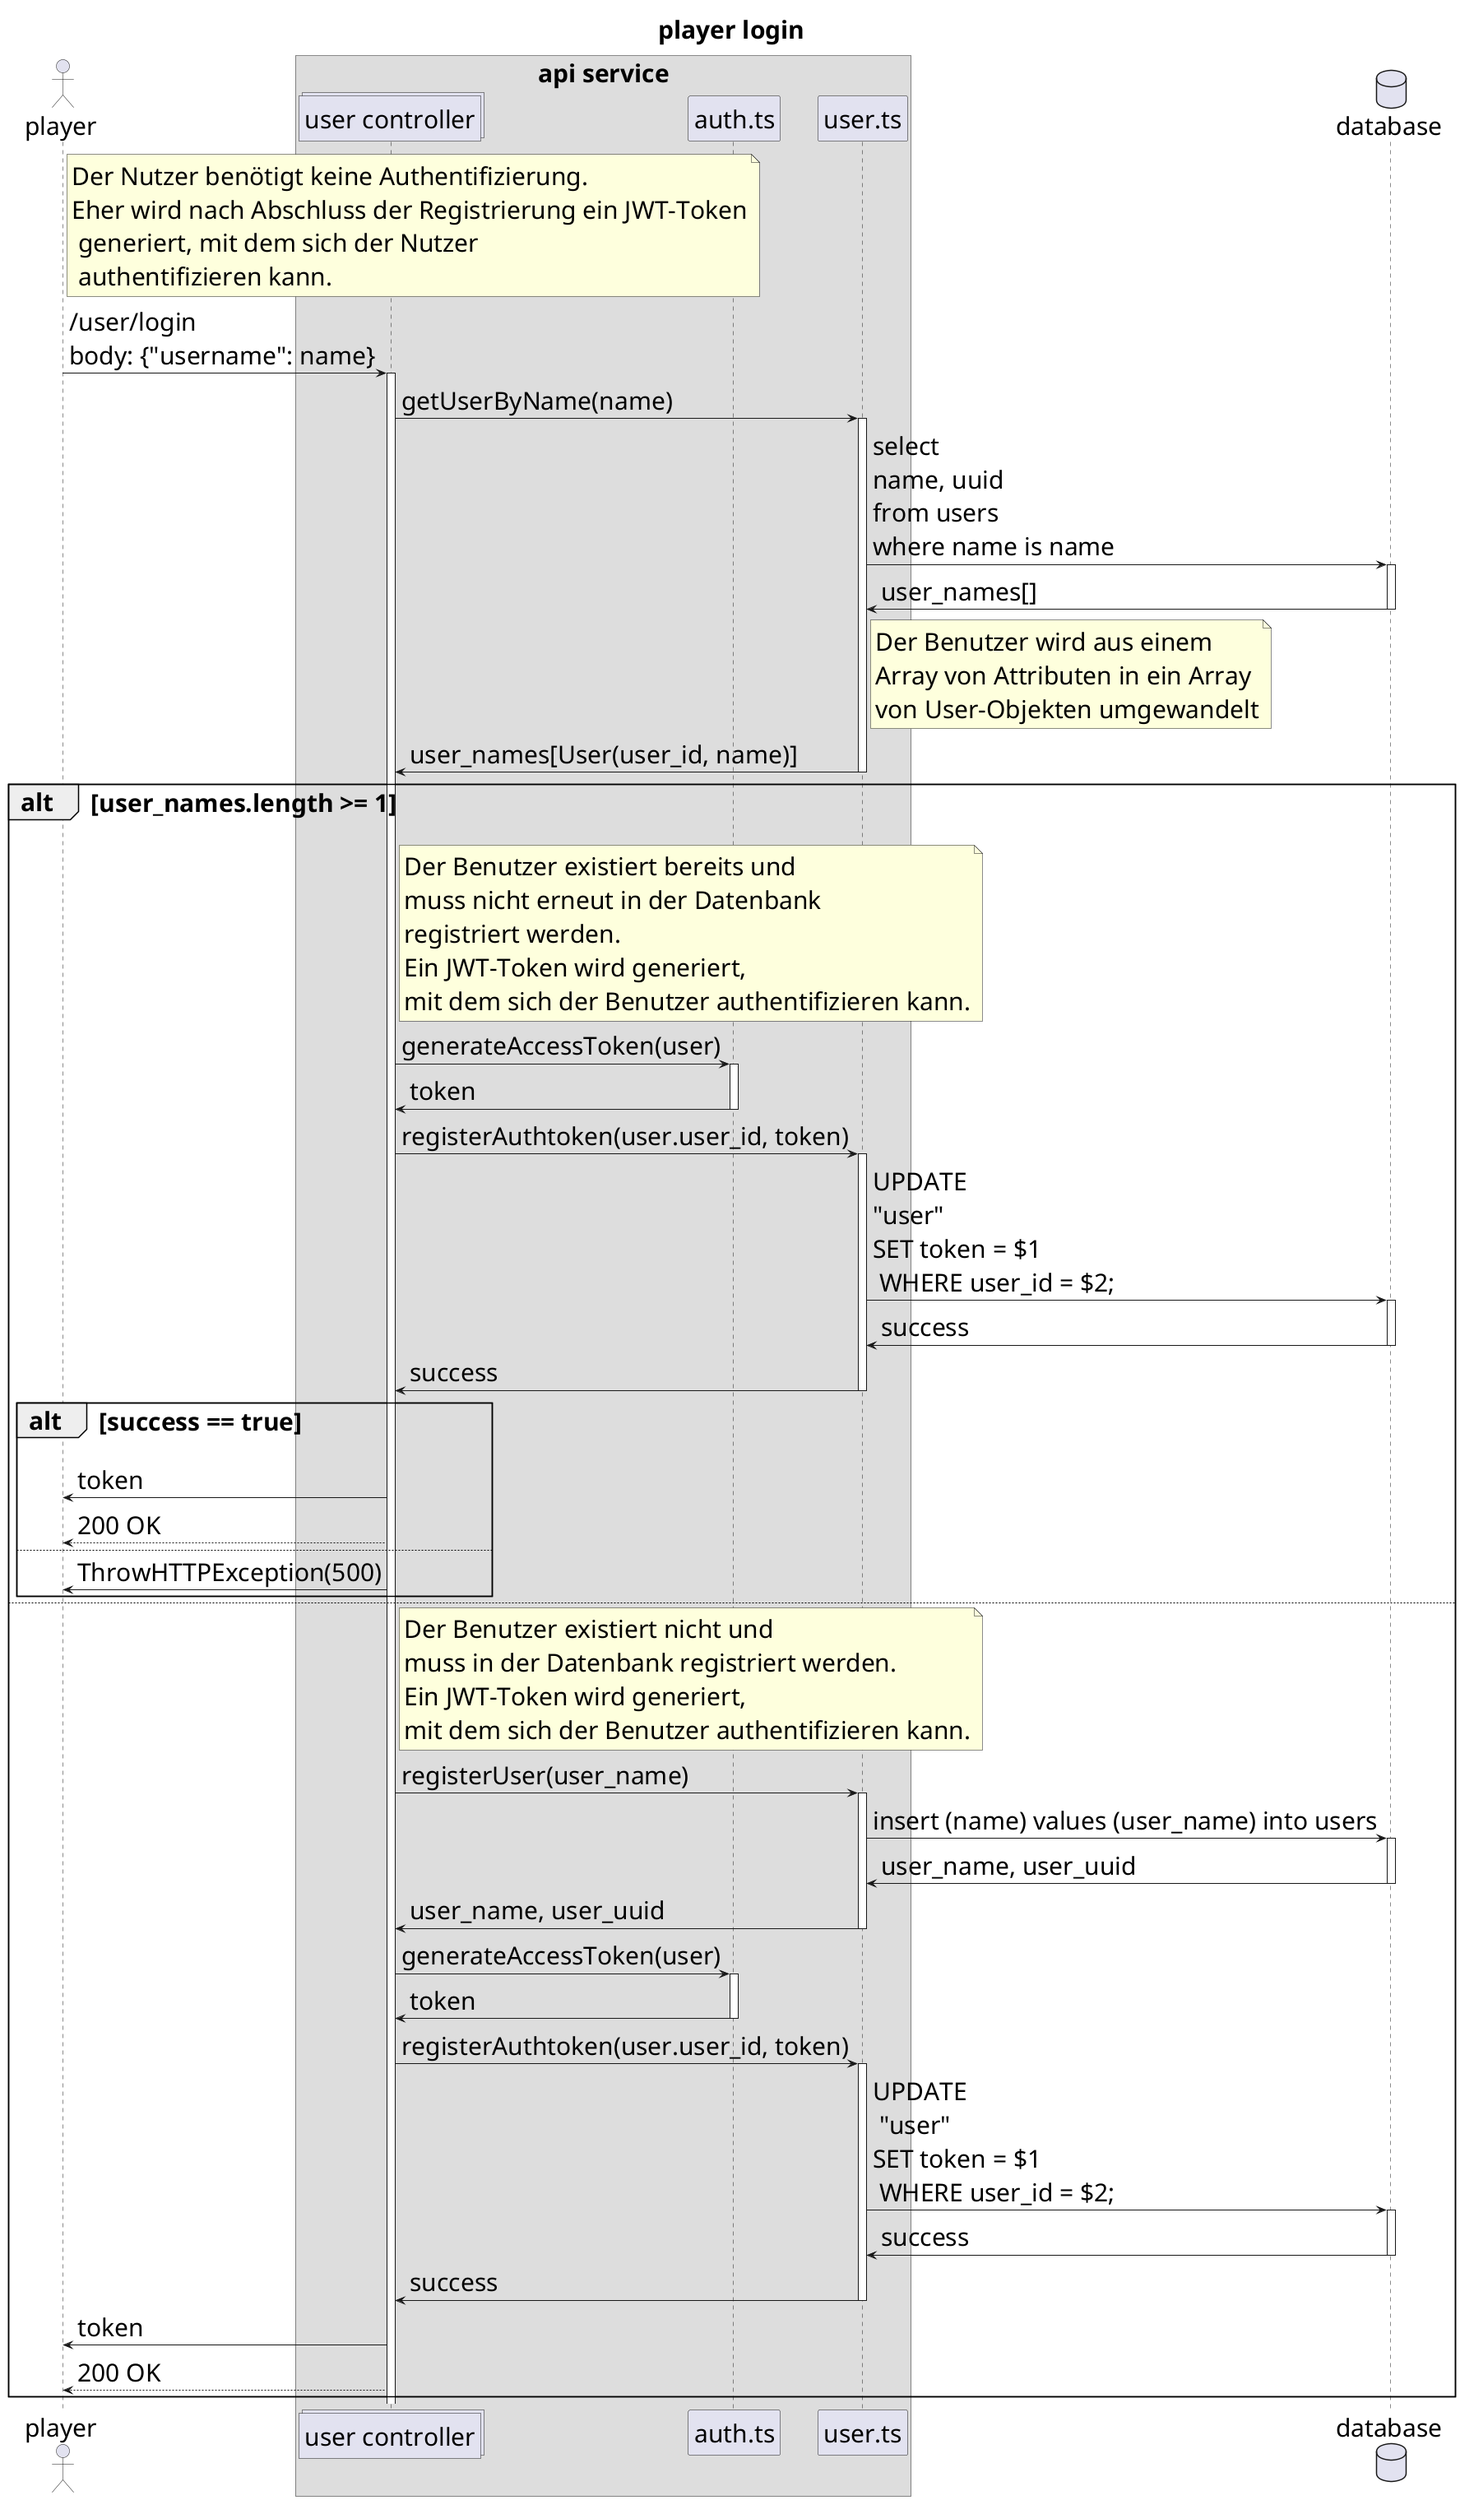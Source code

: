 @startuml
title player login
skinparam defaultFontSize 30
skinparam componentFontSize 30
skinparam actorFontSize 30
skinparam noteFontSize 30
skinparam sequenceParticipantFontSize 30
skinparam sequenceMessageFontSize 30
skinparam titleFontSize 30
actor player
box "api service"
collections "user controller" as ps
participant "auth.ts" as sess
participant "user.ts" as usr 
end box
database database as db

note right of player: Der Nutzer benötigt keine Authentifizierung. \nEher wird nach Abschluss der Registrierung ein JWT-Token\n generiert, mit dem sich der Nutzer\n authentifizieren kann.
player -> ps: /user/login\nbody: {"username": name}
activate ps
ps -> usr: getUserByName(name)
activate usr
usr -> db: select \nname, uuid \nfrom users \nwhere name is name
activate db
db -> usr: user_names[]
note right of usr: Der Benutzer wird aus einem\nArray von Attributen in ein Array\nvon User-Objekten umgewandelt
deactivate db
usr -> ps: user_names[User(user_id, name)]
deactivate usr

alt user_names.length >= 1
    note right of ps: Der Benutzer existiert bereits und\nmuss nicht erneut in der Datenbank\nregistriert werden.\nEin JWT-Token wird generiert,\nmit dem sich der Benutzer authentifizieren kann.
    ps -> sess: generateAccessToken(user)
    activate sess
    sess -> ps: token
    deactivate sess
    ps -> usr: registerAuthtoken(user.user_id, token)
    activate usr
    usr -> db: UPDATE \n"user" \nSET token = $1 \n WHERE user_id = $2;
    activate db
    db -> usr: success
    deactivate db
    usr -> ps: success
    deactivate usr
    alt success == true
        ps -> player: token
        player <-- ps: 200 OK
    else
        ps -> player: ThrowHTTPException(500)
    end
else
note right of ps: Der Benutzer existiert nicht und\nmuss in der Datenbank registriert werden.\nEin JWT-Token wird generiert,\nmit dem sich der Benutzer authentifizieren kann.
    ps -> usr: registerUser(user_name)
    activate usr
    usr -> db: insert (name) values (user_name) into users
    activate db
    db -> usr: user_name, user_uuid
    deactivate db
    usr -> ps: user_name, user_uuid
    deactivate usr
    ps -> sess: generateAccessToken(user)
    activate sess
    sess -> ps: token
    deactivate sess
    ps -> usr: registerAuthtoken(user.user_id, token)
    activate usr
    usr -> db: UPDATE\n "user" \nSET token = $1\n WHERE user_id = $2;
    activate db
    db -> usr: success
    deactivate db
    usr -> ps: success
    deactivate usr
    ps -> player: token
    player <-- ps: 200 OK
end

@enduml